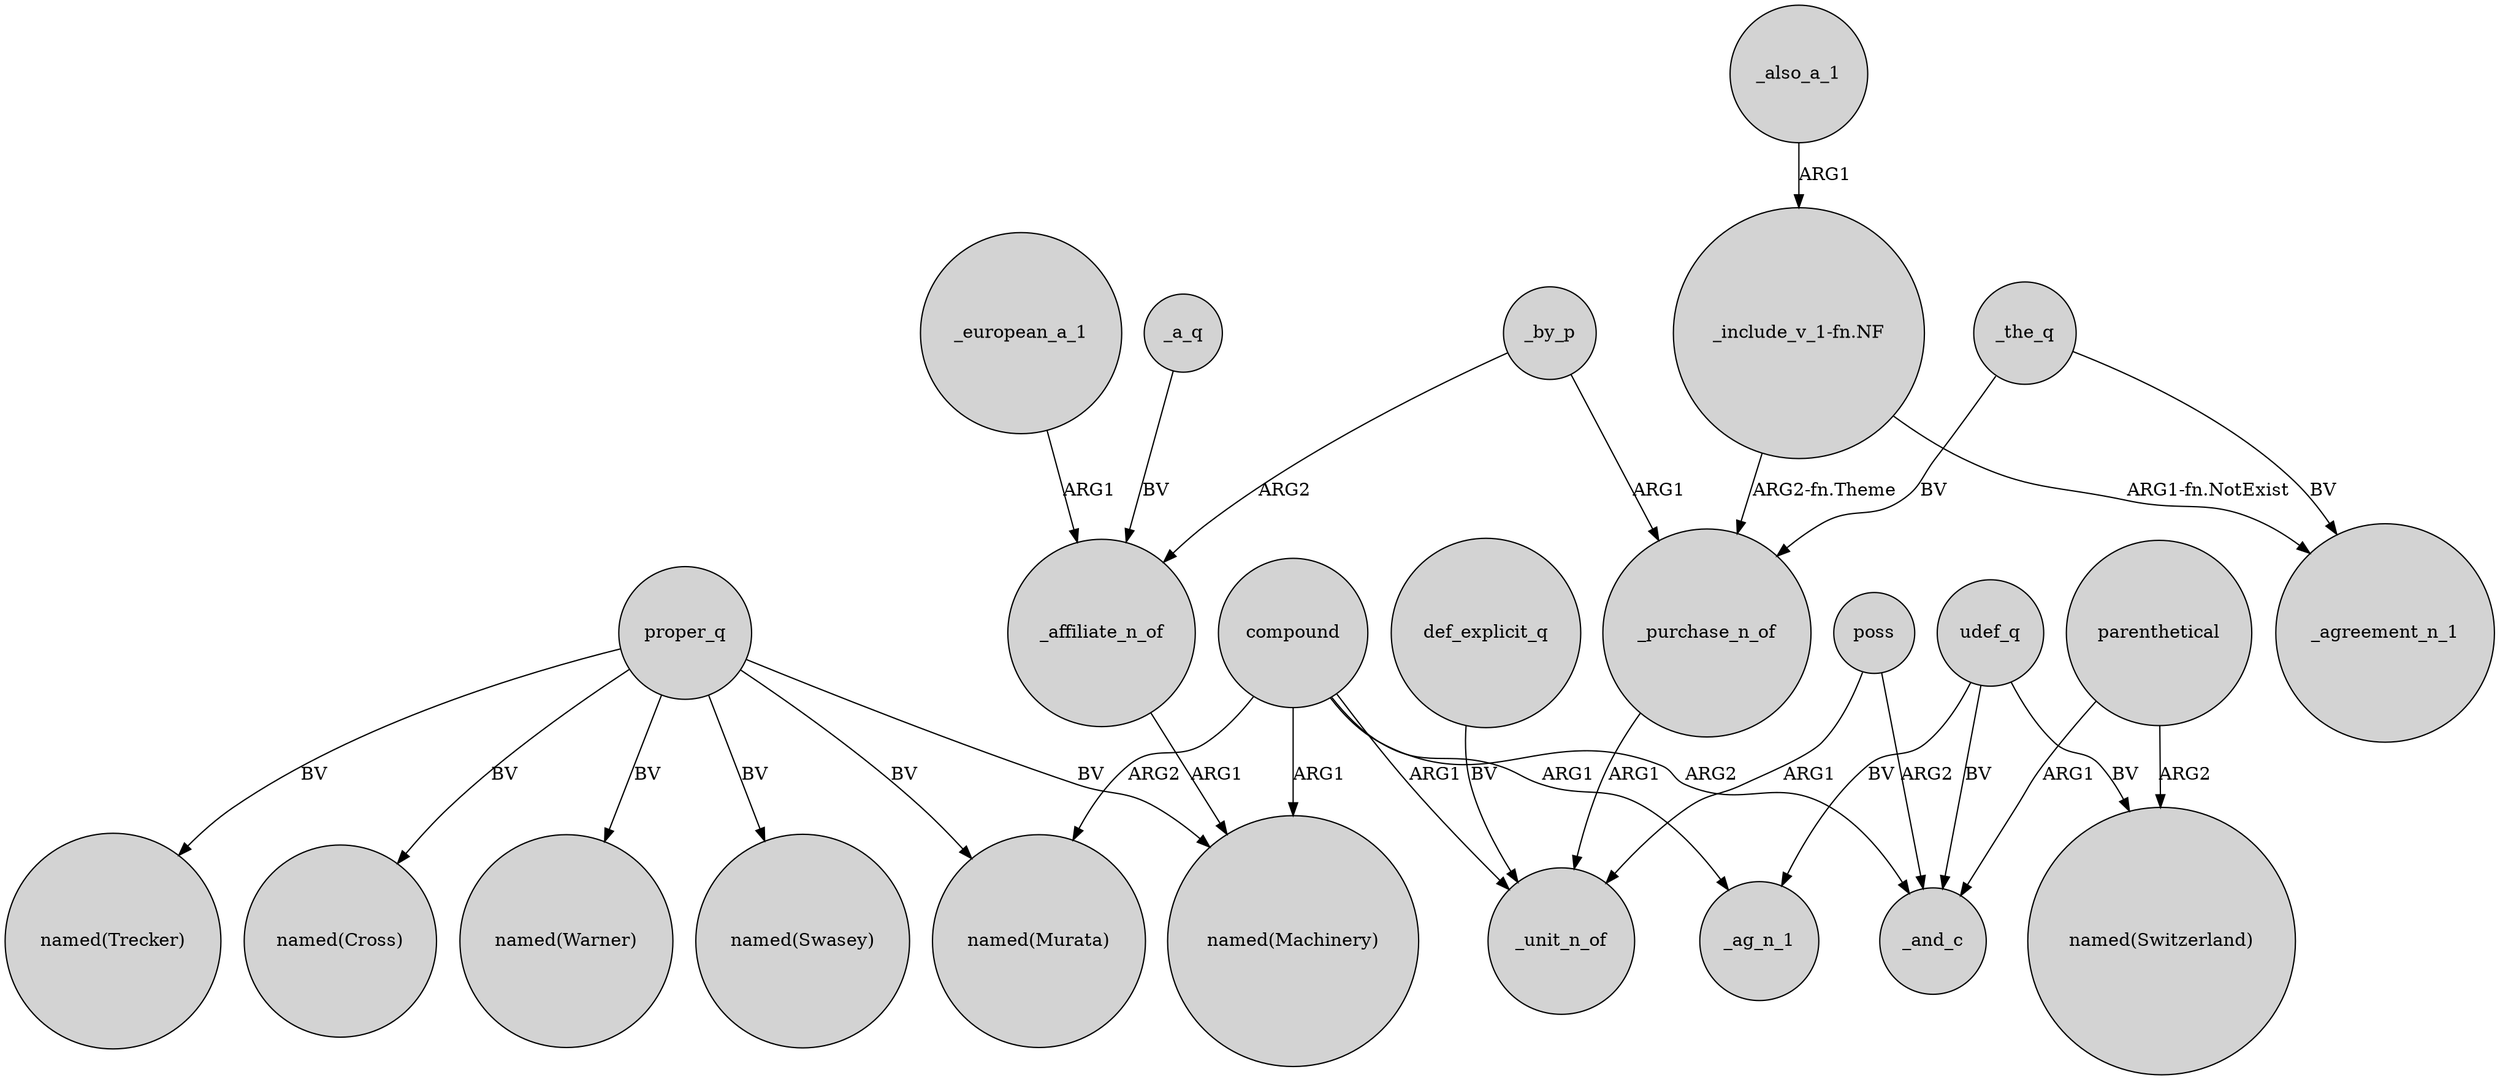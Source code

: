 digraph {
	node [shape=circle style=filled]
	proper_q -> "named(Trecker)" [label=BV]
	proper_q -> "named(Cross)" [label=BV]
	_european_a_1 -> _affiliate_n_of [label=ARG1]
	"_include_v_1-fn.NF" -> _agreement_n_1 [label="ARG1-fn.NotExist"]
	compound -> "named(Machinery)" [label=ARG1]
	poss -> _and_c [label=ARG2]
	parenthetical -> _and_c [label=ARG1]
	_by_p -> _affiliate_n_of [label=ARG2]
	def_explicit_q -> _unit_n_of [label=BV]
	compound -> _unit_n_of [label=ARG1]
	parenthetical -> "named(Switzerland)" [label=ARG2]
	proper_q -> "named(Machinery)" [label=BV]
	proper_q -> "named(Murata)" [label=BV]
	compound -> _ag_n_1 [label=ARG1]
	_purchase_n_of -> _unit_n_of [label=ARG1]
	udef_q -> _ag_n_1 [label=BV]
	compound -> "named(Murata)" [label=ARG2]
	_affiliate_n_of -> "named(Machinery)" [label=ARG1]
	compound -> _and_c [label=ARG2]
	_the_q -> _agreement_n_1 [label=BV]
	poss -> _unit_n_of [label=ARG1]
	_also_a_1 -> "_include_v_1-fn.NF" [label=ARG1]
	udef_q -> "named(Switzerland)" [label=BV]
	_a_q -> _affiliate_n_of [label=BV]
	proper_q -> "named(Warner)" [label=BV]
	_the_q -> _purchase_n_of [label=BV]
	_by_p -> _purchase_n_of [label=ARG1]
	udef_q -> _and_c [label=BV]
	proper_q -> "named(Swasey)" [label=BV]
	"_include_v_1-fn.NF" -> _purchase_n_of [label="ARG2-fn.Theme"]
}
